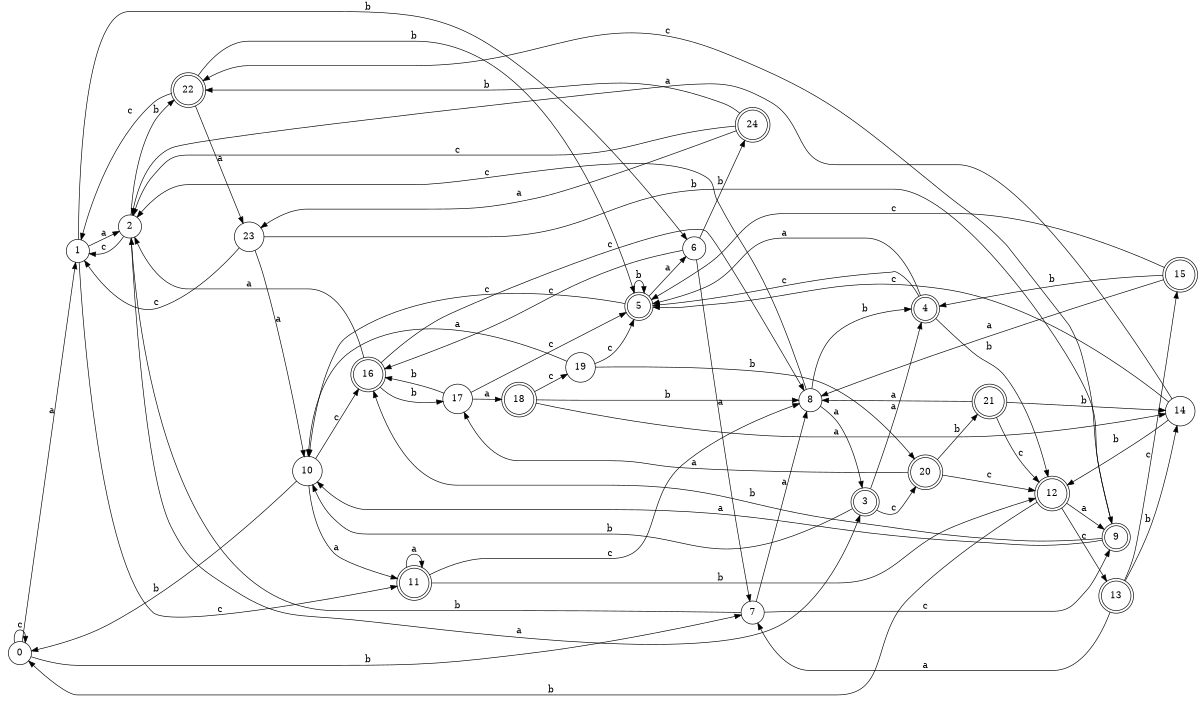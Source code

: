 digraph n20_8 {
__start0 [label="" shape="none"];

rankdir=LR;
size="8,5";

s0 [style="filled", color="black", fillcolor="white" shape="circle", label="0"];
s1 [style="filled", color="black", fillcolor="white" shape="circle", label="1"];
s2 [style="filled", color="black", fillcolor="white" shape="circle", label="2"];
s3 [style="rounded,filled", color="black", fillcolor="white" shape="doublecircle", label="3"];
s4 [style="rounded,filled", color="black", fillcolor="white" shape="doublecircle", label="4"];
s5 [style="rounded,filled", color="black", fillcolor="white" shape="doublecircle", label="5"];
s6 [style="filled", color="black", fillcolor="white" shape="circle", label="6"];
s7 [style="filled", color="black", fillcolor="white" shape="circle", label="7"];
s8 [style="filled", color="black", fillcolor="white" shape="circle", label="8"];
s9 [style="rounded,filled", color="black", fillcolor="white" shape="doublecircle", label="9"];
s10 [style="filled", color="black", fillcolor="white" shape="circle", label="10"];
s11 [style="rounded,filled", color="black", fillcolor="white" shape="doublecircle", label="11"];
s12 [style="rounded,filled", color="black", fillcolor="white" shape="doublecircle", label="12"];
s13 [style="rounded,filled", color="black", fillcolor="white" shape="doublecircle", label="13"];
s14 [style="filled", color="black", fillcolor="white" shape="circle", label="14"];
s15 [style="rounded,filled", color="black", fillcolor="white" shape="doublecircle", label="15"];
s16 [style="rounded,filled", color="black", fillcolor="white" shape="doublecircle", label="16"];
s17 [style="filled", color="black", fillcolor="white" shape="circle", label="17"];
s18 [style="rounded,filled", color="black", fillcolor="white" shape="doublecircle", label="18"];
s19 [style="filled", color="black", fillcolor="white" shape="circle", label="19"];
s20 [style="rounded,filled", color="black", fillcolor="white" shape="doublecircle", label="20"];
s21 [style="rounded,filled", color="black", fillcolor="white" shape="doublecircle", label="21"];
s22 [style="rounded,filled", color="black", fillcolor="white" shape="doublecircle", label="22"];
s23 [style="filled", color="black", fillcolor="white" shape="circle", label="23"];
s24 [style="rounded,filled", color="black", fillcolor="white" shape="doublecircle", label="24"];
s0 -> s1 [label="a"];
s0 -> s7 [label="b"];
s0 -> s0 [label="c"];
s1 -> s2 [label="a"];
s1 -> s6 [label="b"];
s1 -> s11 [label="c"];
s2 -> s3 [label="a"];
s2 -> s22 [label="b"];
s2 -> s1 [label="c"];
s3 -> s4 [label="a"];
s3 -> s10 [label="b"];
s3 -> s20 [label="c"];
s4 -> s5 [label="a"];
s4 -> s12 [label="b"];
s4 -> s5 [label="c"];
s5 -> s6 [label="a"];
s5 -> s5 [label="b"];
s5 -> s10 [label="c"];
s6 -> s7 [label="a"];
s6 -> s24 [label="b"];
s6 -> s16 [label="c"];
s7 -> s8 [label="a"];
s7 -> s2 [label="b"];
s7 -> s9 [label="c"];
s8 -> s3 [label="a"];
s8 -> s4 [label="b"];
s8 -> s2 [label="c"];
s9 -> s10 [label="a"];
s9 -> s16 [label="b"];
s9 -> s22 [label="c"];
s10 -> s11 [label="a"];
s10 -> s0 [label="b"];
s10 -> s16 [label="c"];
s11 -> s11 [label="a"];
s11 -> s12 [label="b"];
s11 -> s8 [label="c"];
s12 -> s9 [label="a"];
s12 -> s0 [label="b"];
s12 -> s13 [label="c"];
s13 -> s7 [label="a"];
s13 -> s14 [label="b"];
s13 -> s15 [label="c"];
s14 -> s2 [label="a"];
s14 -> s12 [label="b"];
s14 -> s5 [label="c"];
s15 -> s8 [label="a"];
s15 -> s4 [label="b"];
s15 -> s5 [label="c"];
s16 -> s2 [label="a"];
s16 -> s17 [label="b"];
s16 -> s8 [label="c"];
s17 -> s18 [label="a"];
s17 -> s16 [label="b"];
s17 -> s5 [label="c"];
s18 -> s14 [label="a"];
s18 -> s8 [label="b"];
s18 -> s19 [label="c"];
s19 -> s10 [label="a"];
s19 -> s20 [label="b"];
s19 -> s5 [label="c"];
s20 -> s17 [label="a"];
s20 -> s21 [label="b"];
s20 -> s12 [label="c"];
s21 -> s8 [label="a"];
s21 -> s14 [label="b"];
s21 -> s12 [label="c"];
s22 -> s23 [label="a"];
s22 -> s5 [label="b"];
s22 -> s1 [label="c"];
s23 -> s10 [label="a"];
s23 -> s9 [label="b"];
s23 -> s1 [label="c"];
s24 -> s23 [label="a"];
s24 -> s22 [label="b"];
s24 -> s2 [label="c"];

}